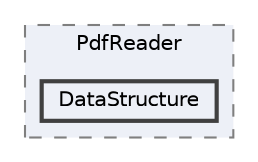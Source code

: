digraph "plugins/learndash-certificate-builder/vendor/setasign/fpdi/src/PdfReader/DataStructure"
{
 // LATEX_PDF_SIZE
  bgcolor="transparent";
  edge [fontname=Helvetica,fontsize=10,labelfontname=Helvetica,labelfontsize=10];
  node [fontname=Helvetica,fontsize=10,shape=box,height=0.2,width=0.4];
  compound=true
  subgraph clusterdir_42b661230e94033dc5ec10b44f31c59a {
    graph [ bgcolor="#edf0f7", pencolor="grey50", label="PdfReader", fontname=Helvetica,fontsize=10 style="filled,dashed", URL="dir_42b661230e94033dc5ec10b44f31c59a.html",tooltip=""]
  dir_a37ecd7c41239763b6b7ea843950994e [label="DataStructure", fillcolor="#edf0f7", color="grey25", style="filled,bold", URL="dir_a37ecd7c41239763b6b7ea843950994e.html",tooltip=""];
  }
}
